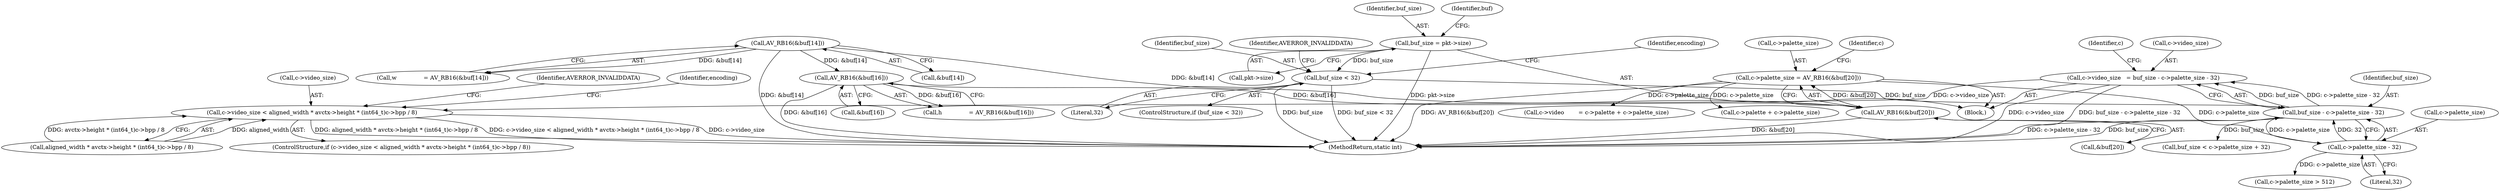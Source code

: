 digraph "0_FFmpeg_e1b60aad77c27ed5d4dfc11e5e6a05a38c70489d@integer" {
"1000202" [label="(Call,c->video_size   = buf_size - c->palette_size - 32)"];
"1000206" [label="(Call,buf_size - c->palette_size - 32)"];
"1000133" [label="(Call,buf_size < 32)"];
"1000121" [label="(Call,buf_size = pkt->size)"];
"1000208" [label="(Call,c->palette_size - 32)"];
"1000175" [label="(Call,c->palette_size = AV_RB16(&buf[20]))"];
"1000179" [label="(Call,AV_RB16(&buf[20]))"];
"1000163" [label="(Call,AV_RB16(&buf[16]))"];
"1000156" [label="(Call,AV_RB16(&buf[14]))"];
"1000310" [label="(Call,c->video_size < aligned_width * avctx->height * (int64_t)c->bpp / 8)"];
"1000214" [label="(Call,c->palette_size > 512)"];
"1000314" [label="(Call,aligned_width * avctx->height * (int64_t)c->bpp / 8)"];
"1000175" [label="(Call,c->palette_size = AV_RB16(&buf[20]))"];
"1000139" [label="(Identifier,encoding)"];
"1000161" [label="(Call,h               = AV_RB16(&buf[16]))"];
"1000310" [label="(Call,c->video_size < aligned_width * avctx->height * (int64_t)c->bpp / 8)"];
"1000311" [label="(Call,c->video_size)"];
"1000207" [label="(Identifier,buf_size)"];
"1000163" [label="(Call,AV_RB16(&buf[16]))"];
"1000202" [label="(Call,c->video_size   = buf_size - c->palette_size - 32)"];
"1000216" [label="(Identifier,c)"];
"1000208" [label="(Call,c->palette_size - 32)"];
"1000212" [label="(Literal,32)"];
"1000203" [label="(Call,c->video_size)"];
"1000105" [label="(Block,)"];
"1000132" [label="(ControlStructure,if (buf_size < 32))"];
"1000328" [label="(Identifier,AVERROR_INVALIDDATA)"];
"1000156" [label="(Call,AV_RB16(&buf[14]))"];
"1000157" [label="(Call,&buf[14])"];
"1000180" [label="(Call,&buf[20])"];
"1000134" [label="(Identifier,buf_size)"];
"1000122" [label="(Identifier,buf_size)"];
"1000206" [label="(Call,buf_size - c->palette_size - 32)"];
"1000186" [label="(Identifier,c)"];
"1000176" [label="(Call,c->palette_size)"];
"1000135" [label="(Literal,32)"];
"1000222" [label="(Call,buf_size < c->palette_size + 32)"];
"1000123" [label="(Call,pkt->size)"];
"1000128" [label="(Identifier,buf)"];
"1000209" [label="(Call,c->palette_size)"];
"1000133" [label="(Call,buf_size < 32)"];
"1000332" [label="(Identifier,encoding)"];
"1000191" [label="(Call,c->video        = c->palette + c->palette_size)"];
"1000164" [label="(Call,&buf[16])"];
"1000121" [label="(Call,buf_size = pkt->size)"];
"1000137" [label="(Identifier,AVERROR_INVALIDDATA)"];
"1000179" [label="(Call,AV_RB16(&buf[20]))"];
"1000195" [label="(Call,c->palette + c->palette_size)"];
"1000154" [label="(Call,w               = AV_RB16(&buf[14]))"];
"1000502" [label="(MethodReturn,static int)"];
"1000309" [label="(ControlStructure,if (c->video_size < aligned_width * avctx->height * (int64_t)c->bpp / 8))"];
"1000202" -> "1000105"  [label="AST: "];
"1000202" -> "1000206"  [label="CFG: "];
"1000203" -> "1000202"  [label="AST: "];
"1000206" -> "1000202"  [label="AST: "];
"1000216" -> "1000202"  [label="CFG: "];
"1000202" -> "1000502"  [label="DDG: buf_size - c->palette_size - 32"];
"1000202" -> "1000502"  [label="DDG: c->video_size"];
"1000206" -> "1000202"  [label="DDG: buf_size"];
"1000206" -> "1000202"  [label="DDG: c->palette_size - 32"];
"1000202" -> "1000310"  [label="DDG: c->video_size"];
"1000206" -> "1000208"  [label="CFG: "];
"1000207" -> "1000206"  [label="AST: "];
"1000208" -> "1000206"  [label="AST: "];
"1000206" -> "1000502"  [label="DDG: c->palette_size - 32"];
"1000206" -> "1000502"  [label="DDG: buf_size"];
"1000133" -> "1000206"  [label="DDG: buf_size"];
"1000208" -> "1000206"  [label="DDG: c->palette_size"];
"1000208" -> "1000206"  [label="DDG: 32"];
"1000206" -> "1000222"  [label="DDG: buf_size"];
"1000133" -> "1000132"  [label="AST: "];
"1000133" -> "1000135"  [label="CFG: "];
"1000134" -> "1000133"  [label="AST: "];
"1000135" -> "1000133"  [label="AST: "];
"1000137" -> "1000133"  [label="CFG: "];
"1000139" -> "1000133"  [label="CFG: "];
"1000133" -> "1000502"  [label="DDG: buf_size"];
"1000133" -> "1000502"  [label="DDG: buf_size < 32"];
"1000121" -> "1000133"  [label="DDG: buf_size"];
"1000121" -> "1000105"  [label="AST: "];
"1000121" -> "1000123"  [label="CFG: "];
"1000122" -> "1000121"  [label="AST: "];
"1000123" -> "1000121"  [label="AST: "];
"1000128" -> "1000121"  [label="CFG: "];
"1000121" -> "1000502"  [label="DDG: pkt->size"];
"1000208" -> "1000212"  [label="CFG: "];
"1000209" -> "1000208"  [label="AST: "];
"1000212" -> "1000208"  [label="AST: "];
"1000175" -> "1000208"  [label="DDG: c->palette_size"];
"1000208" -> "1000214"  [label="DDG: c->palette_size"];
"1000175" -> "1000105"  [label="AST: "];
"1000175" -> "1000179"  [label="CFG: "];
"1000176" -> "1000175"  [label="AST: "];
"1000179" -> "1000175"  [label="AST: "];
"1000186" -> "1000175"  [label="CFG: "];
"1000175" -> "1000502"  [label="DDG: AV_RB16(&buf[20])"];
"1000179" -> "1000175"  [label="DDG: &buf[20]"];
"1000175" -> "1000191"  [label="DDG: c->palette_size"];
"1000175" -> "1000195"  [label="DDG: c->palette_size"];
"1000179" -> "1000180"  [label="CFG: "];
"1000180" -> "1000179"  [label="AST: "];
"1000179" -> "1000502"  [label="DDG: &buf[20]"];
"1000163" -> "1000179"  [label="DDG: &buf[16]"];
"1000156" -> "1000179"  [label="DDG: &buf[14]"];
"1000163" -> "1000161"  [label="AST: "];
"1000163" -> "1000164"  [label="CFG: "];
"1000164" -> "1000163"  [label="AST: "];
"1000161" -> "1000163"  [label="CFG: "];
"1000163" -> "1000502"  [label="DDG: &buf[16]"];
"1000163" -> "1000161"  [label="DDG: &buf[16]"];
"1000156" -> "1000163"  [label="DDG: &buf[14]"];
"1000156" -> "1000154"  [label="AST: "];
"1000156" -> "1000157"  [label="CFG: "];
"1000157" -> "1000156"  [label="AST: "];
"1000154" -> "1000156"  [label="CFG: "];
"1000156" -> "1000502"  [label="DDG: &buf[14]"];
"1000156" -> "1000154"  [label="DDG: &buf[14]"];
"1000310" -> "1000309"  [label="AST: "];
"1000310" -> "1000314"  [label="CFG: "];
"1000311" -> "1000310"  [label="AST: "];
"1000314" -> "1000310"  [label="AST: "];
"1000328" -> "1000310"  [label="CFG: "];
"1000332" -> "1000310"  [label="CFG: "];
"1000310" -> "1000502"  [label="DDG: c->video_size < aligned_width * avctx->height * (int64_t)c->bpp / 8"];
"1000310" -> "1000502"  [label="DDG: c->video_size"];
"1000310" -> "1000502"  [label="DDG: aligned_width * avctx->height * (int64_t)c->bpp / 8"];
"1000314" -> "1000310"  [label="DDG: aligned_width"];
"1000314" -> "1000310"  [label="DDG: avctx->height * (int64_t)c->bpp / 8"];
}

